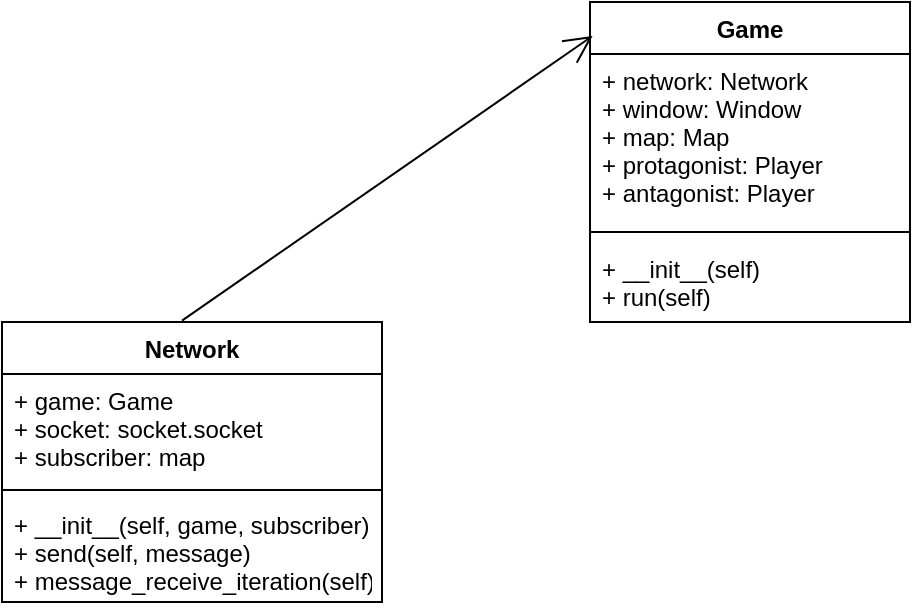 <mxfile version="14.4.6" type="github">
  <diagram id="C5RBs43oDa-KdzZeNtuy" name="Page-1">
    <mxGraphModel dx="931" dy="554" grid="1" gridSize="10" guides="1" tooltips="1" connect="1" arrows="1" fold="1" page="1" pageScale="1" pageWidth="827" pageHeight="1169" math="0" shadow="0">
      <root>
        <mxCell id="WIyWlLk6GJQsqaUBKTNV-0" />
        <mxCell id="WIyWlLk6GJQsqaUBKTNV-1" parent="WIyWlLk6GJQsqaUBKTNV-0" />
        <mxCell id="4tkjXzW0Gn319BX2Gngi-0" value="Game" style="swimlane;fontStyle=1;align=center;verticalAlign=top;childLayout=stackLayout;horizontal=1;startSize=26;horizontalStack=0;resizeParent=1;resizeParentMax=0;resizeLast=0;collapsible=1;marginBottom=0;" vertex="1" parent="WIyWlLk6GJQsqaUBKTNV-1">
          <mxGeometry x="334" y="20" width="160" height="160" as="geometry" />
        </mxCell>
        <mxCell id="4tkjXzW0Gn319BX2Gngi-1" value="+ network: Network&#xa;+ window: Window&#xa;+ map: Map&#xa;+ protagonist: Player&#xa;+ antagonist: Player&#xa;" style="text;strokeColor=none;fillColor=none;align=left;verticalAlign=top;spacingLeft=4;spacingRight=4;overflow=hidden;rotatable=0;points=[[0,0.5],[1,0.5]];portConstraint=eastwest;" vertex="1" parent="4tkjXzW0Gn319BX2Gngi-0">
          <mxGeometry y="26" width="160" height="84" as="geometry" />
        </mxCell>
        <mxCell id="4tkjXzW0Gn319BX2Gngi-2" value="" style="line;strokeWidth=1;fillColor=none;align=left;verticalAlign=middle;spacingTop=-1;spacingLeft=3;spacingRight=3;rotatable=0;labelPosition=right;points=[];portConstraint=eastwest;" vertex="1" parent="4tkjXzW0Gn319BX2Gngi-0">
          <mxGeometry y="110" width="160" height="10" as="geometry" />
        </mxCell>
        <mxCell id="4tkjXzW0Gn319BX2Gngi-3" value="+ __init__(self)&#xa;+ run(self)&#xa;" style="text;strokeColor=none;fillColor=none;align=left;verticalAlign=top;spacingLeft=4;spacingRight=4;overflow=hidden;rotatable=0;points=[[0,0.5],[1,0.5]];portConstraint=eastwest;" vertex="1" parent="4tkjXzW0Gn319BX2Gngi-0">
          <mxGeometry y="120" width="160" height="40" as="geometry" />
        </mxCell>
        <mxCell id="4tkjXzW0Gn319BX2Gngi-8" value="Network" style="swimlane;fontStyle=1;align=center;verticalAlign=top;childLayout=stackLayout;horizontal=1;startSize=26;horizontalStack=0;resizeParent=1;resizeParentMax=0;resizeLast=0;collapsible=1;marginBottom=0;" vertex="1" parent="WIyWlLk6GJQsqaUBKTNV-1">
          <mxGeometry x="40" y="180" width="190" height="140" as="geometry" />
        </mxCell>
        <mxCell id="4tkjXzW0Gn319BX2Gngi-9" value="+ game: Game&#xa;+ socket: socket.socket&#xa;+ subscriber: map&#xa;" style="text;strokeColor=none;fillColor=none;align=left;verticalAlign=top;spacingLeft=4;spacingRight=4;overflow=hidden;rotatable=0;points=[[0,0.5],[1,0.5]];portConstraint=eastwest;" vertex="1" parent="4tkjXzW0Gn319BX2Gngi-8">
          <mxGeometry y="26" width="190" height="54" as="geometry" />
        </mxCell>
        <mxCell id="4tkjXzW0Gn319BX2Gngi-10" value="" style="line;strokeWidth=1;fillColor=none;align=left;verticalAlign=middle;spacingTop=-1;spacingLeft=3;spacingRight=3;rotatable=0;labelPosition=right;points=[];portConstraint=eastwest;" vertex="1" parent="4tkjXzW0Gn319BX2Gngi-8">
          <mxGeometry y="80" width="190" height="8" as="geometry" />
        </mxCell>
        <mxCell id="4tkjXzW0Gn319BX2Gngi-11" value="+ __init__(self, game, subscriber)&#xa;+ send(self, message)&#xa;+ message_receive_iteration(self)&#xa;&#xa;" style="text;strokeColor=none;fillColor=none;align=left;verticalAlign=top;spacingLeft=4;spacingRight=4;overflow=hidden;rotatable=0;points=[[0,0.5],[1,0.5]];portConstraint=eastwest;" vertex="1" parent="4tkjXzW0Gn319BX2Gngi-8">
          <mxGeometry y="88" width="190" height="52" as="geometry" />
        </mxCell>
        <mxCell id="4tkjXzW0Gn319BX2Gngi-14" value="" style="endArrow=open;endFill=1;endSize=12;html=1;entryX=0.008;entryY=0.106;entryDx=0;entryDy=0;entryPerimeter=0;" edge="1" parent="WIyWlLk6GJQsqaUBKTNV-1" target="4tkjXzW0Gn319BX2Gngi-0">
          <mxGeometry width="160" relative="1" as="geometry">
            <mxPoint x="130" y="179.31" as="sourcePoint" />
            <mxPoint x="330" y="40" as="targetPoint" />
          </mxGeometry>
        </mxCell>
      </root>
    </mxGraphModel>
  </diagram>
</mxfile>
